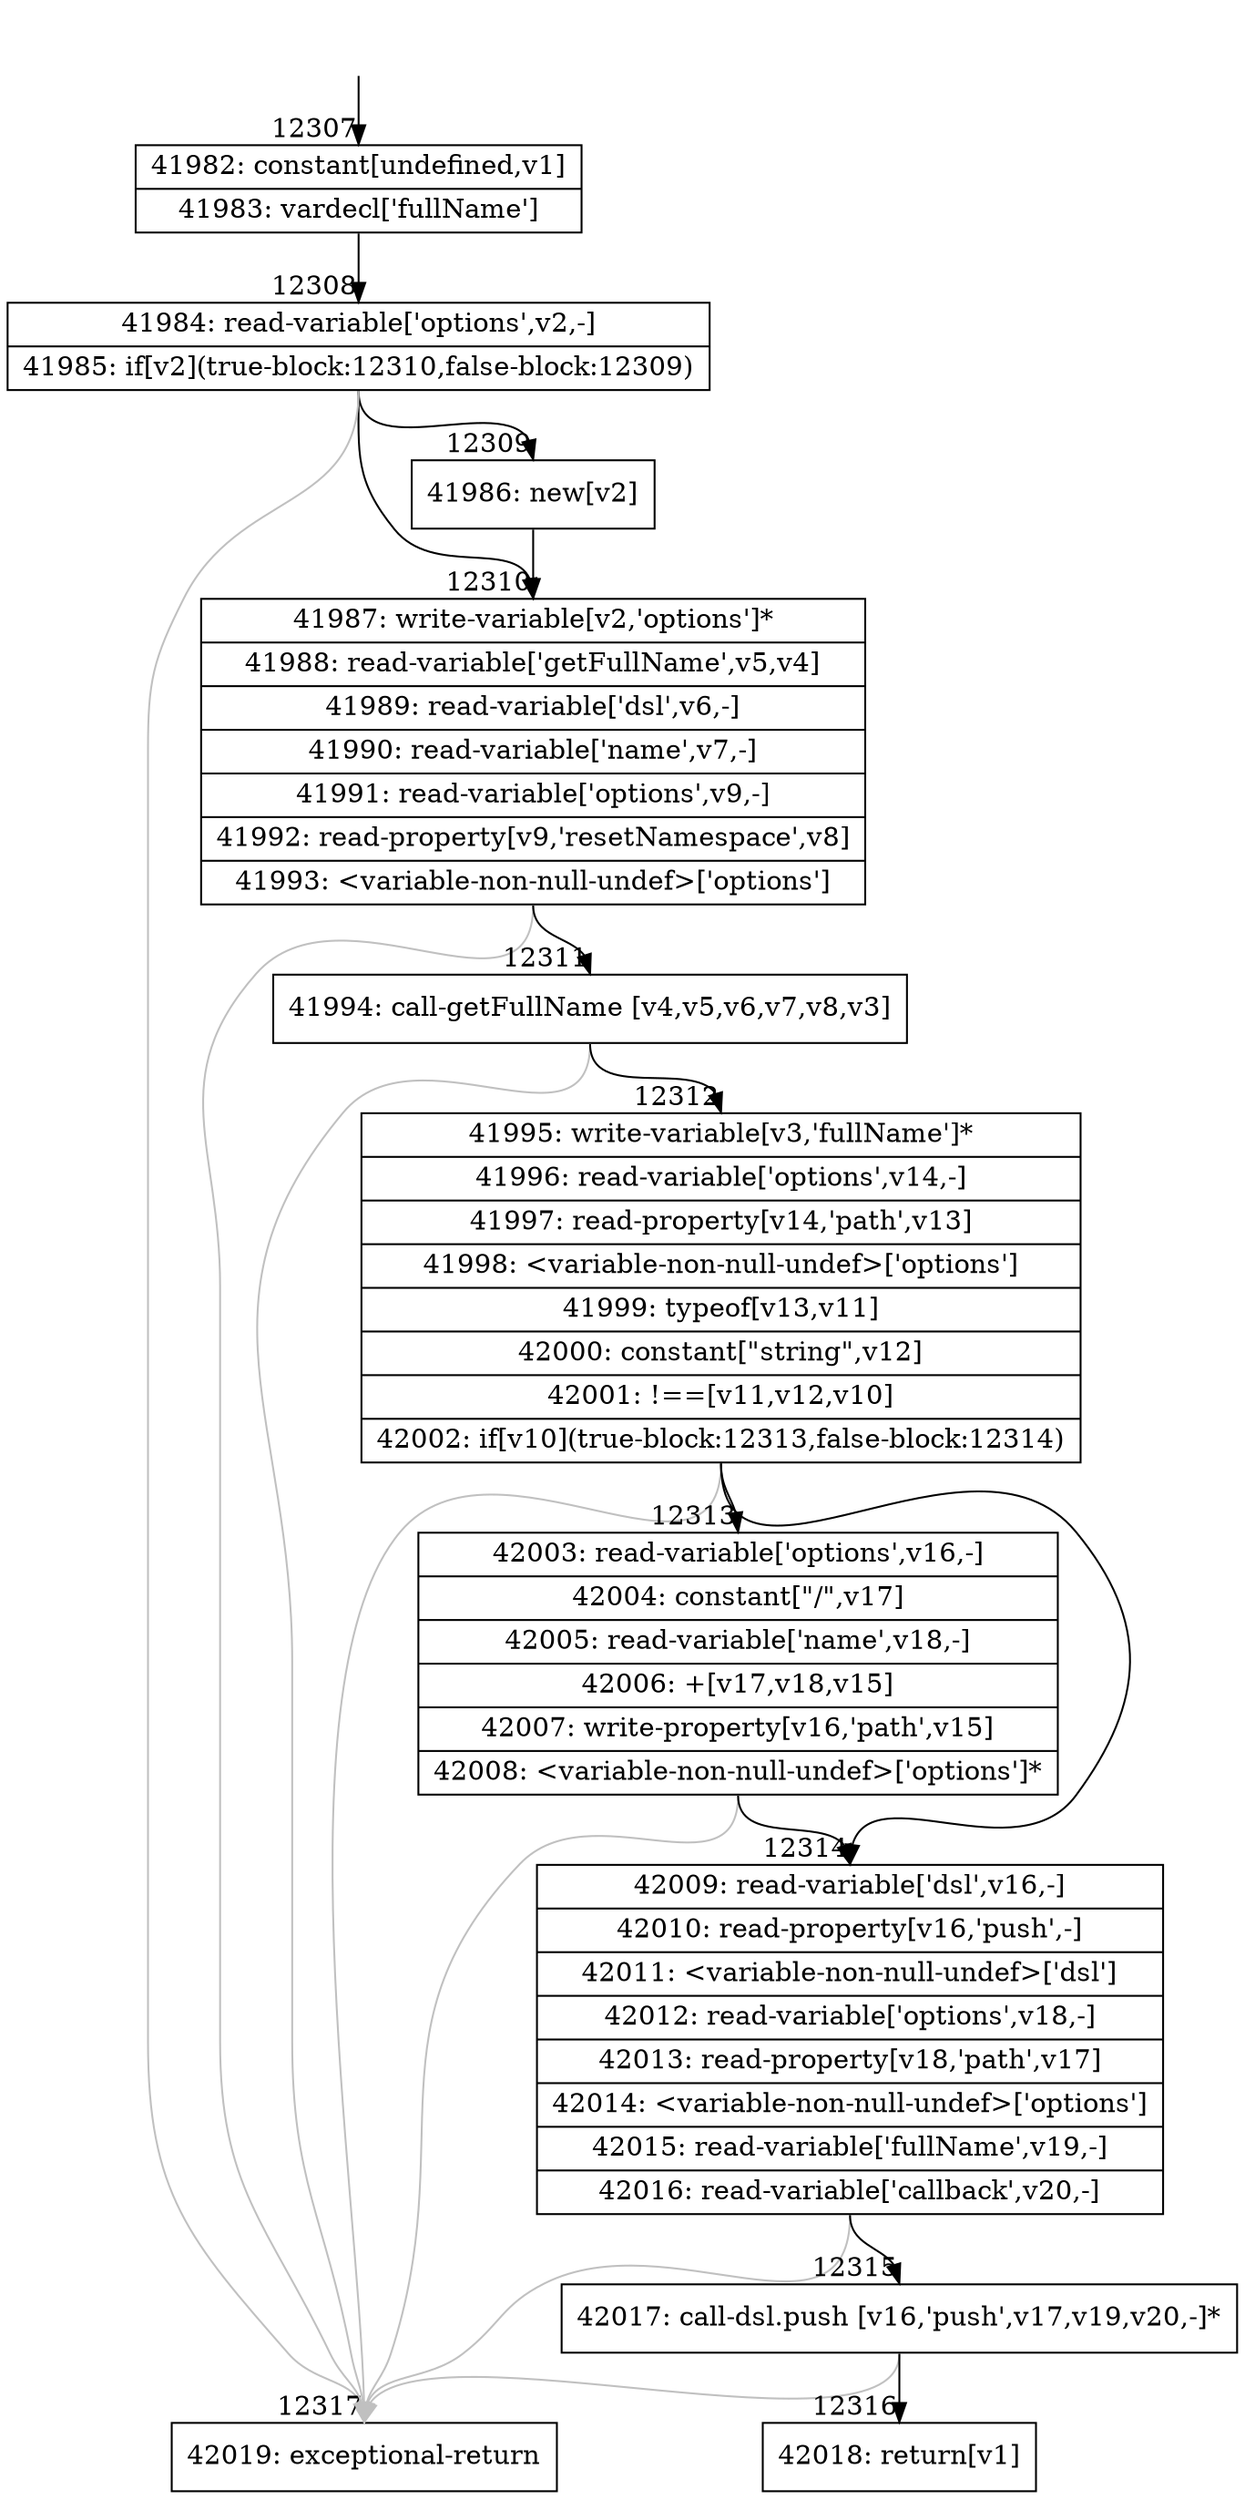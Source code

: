 digraph {
rankdir="TD"
BB_entry1021[shape=none,label=""];
BB_entry1021 -> BB12307 [tailport=s, headport=n, headlabel="    12307"]
BB12307 [shape=record label="{41982: constant[undefined,v1]|41983: vardecl['fullName']}" ] 
BB12307 -> BB12308 [tailport=s, headport=n, headlabel="      12308"]
BB12308 [shape=record label="{41984: read-variable['options',v2,-]|41985: if[v2](true-block:12310,false-block:12309)}" ] 
BB12308 -> BB12310 [tailport=s, headport=n, headlabel="      12310"]
BB12308 -> BB12309 [tailport=s, headport=n, headlabel="      12309"]
BB12308 -> BB12317 [tailport=s, headport=n, color=gray, headlabel="      12317"]
BB12309 [shape=record label="{41986: new[v2]}" ] 
BB12309 -> BB12310 [tailport=s, headport=n]
BB12310 [shape=record label="{41987: write-variable[v2,'options']*|41988: read-variable['getFullName',v5,v4]|41989: read-variable['dsl',v6,-]|41990: read-variable['name',v7,-]|41991: read-variable['options',v9,-]|41992: read-property[v9,'resetNamespace',v8]|41993: \<variable-non-null-undef\>['options']}" ] 
BB12310 -> BB12311 [tailport=s, headport=n, headlabel="      12311"]
BB12310 -> BB12317 [tailport=s, headport=n, color=gray]
BB12311 [shape=record label="{41994: call-getFullName [v4,v5,v6,v7,v8,v3]}" ] 
BB12311 -> BB12312 [tailport=s, headport=n, headlabel="      12312"]
BB12311 -> BB12317 [tailport=s, headport=n, color=gray]
BB12312 [shape=record label="{41995: write-variable[v3,'fullName']*|41996: read-variable['options',v14,-]|41997: read-property[v14,'path',v13]|41998: \<variable-non-null-undef\>['options']|41999: typeof[v13,v11]|42000: constant[\"string\",v12]|42001: !==[v11,v12,v10]|42002: if[v10](true-block:12313,false-block:12314)}" ] 
BB12312 -> BB12313 [tailport=s, headport=n, headlabel="      12313"]
BB12312 -> BB12314 [tailport=s, headport=n, headlabel="      12314"]
BB12312 -> BB12317 [tailport=s, headport=n, color=gray]
BB12313 [shape=record label="{42003: read-variable['options',v16,-]|42004: constant[\"/\",v17]|42005: read-variable['name',v18,-]|42006: +[v17,v18,v15]|42007: write-property[v16,'path',v15]|42008: \<variable-non-null-undef\>['options']*}" ] 
BB12313 -> BB12314 [tailport=s, headport=n]
BB12313 -> BB12317 [tailport=s, headport=n, color=gray]
BB12314 [shape=record label="{42009: read-variable['dsl',v16,-]|42010: read-property[v16,'push',-]|42011: \<variable-non-null-undef\>['dsl']|42012: read-variable['options',v18,-]|42013: read-property[v18,'path',v17]|42014: \<variable-non-null-undef\>['options']|42015: read-variable['fullName',v19,-]|42016: read-variable['callback',v20,-]}" ] 
BB12314 -> BB12315 [tailport=s, headport=n, headlabel="      12315"]
BB12314 -> BB12317 [tailport=s, headport=n, color=gray]
BB12315 [shape=record label="{42017: call-dsl.push [v16,'push',v17,v19,v20,-]*}" ] 
BB12315 -> BB12316 [tailport=s, headport=n, headlabel="      12316"]
BB12315 -> BB12317 [tailport=s, headport=n, color=gray]
BB12316 [shape=record label="{42018: return[v1]}" ] 
BB12317 [shape=record label="{42019: exceptional-return}" ] 
//#$~ 22562
}
